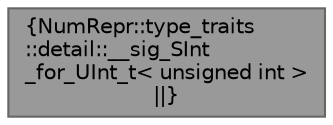 digraph "NumRepr::type_traits::detail::__sig_SInt_for_UInt_t&lt; unsigned int &gt;"
{
 // INTERACTIVE_SVG=YES
 // LATEX_PDF_SIZE
  bgcolor="transparent";
  edge [fontname=Helvetica,fontsize=10,labelfontname=Helvetica,labelfontsize=10];
  node [fontname=Helvetica,fontsize=10,shape=box,height=0.2,width=0.4];
  Node1 [label="{NumRepr::type_traits\l::detail::__sig_SInt\l_for_UInt_t\< unsigned int \>\n||}",height=0.2,width=0.4,color="gray40", fillcolor="grey60", style="filled", fontcolor="black",tooltip=" "];
}
